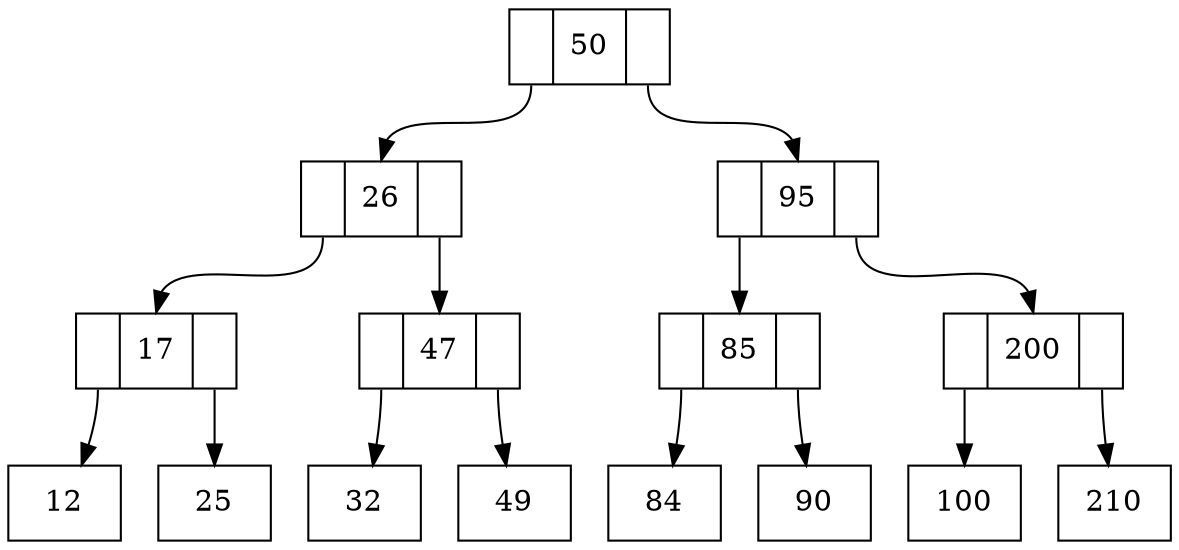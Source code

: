 digraph Tree{
	node [shape = record];
	node_50[label="<C0> | <C3>50 | <C1>"];
	node_26[label="<C0> | <C3>26 | <C1>"];
	node_17[label="<C0> | <C3>17 | <C1>"];
	node_12[label="<C3>12"];
	node_17:C0 -> node_12:C3;
	node_25[label="<C3>25"];
	node_17:C1 -> node_25:C3;
	node_26:C0 -> node_17:C3;
	node_47[label="<C0> | <C3>47 | <C1>"];
	node_32[label="<C3>32"];
	node_47:C0 -> node_32:C3;
	node_49[label="<C3>49"];
	node_47:C1 -> node_49:C3;
	node_26:C1 -> node_47:C3;
	node_50:C0 -> node_26:C3;
	node_95[label="<C0> | <C3>95 | <C1>"];
	node_85[label="<C0> | <C3>85 | <C1>"];
	node_84[label="<C3>84"];
	node_85:C0 -> node_84:C3;
	node_90[label="<C3>90"];
	node_85:C1 -> node_90:C3;
	node_95:C0 -> node_85:C3;
	node_200[label="<C0> | <C3>200 | <C1>"];
	node_100[label="<C3>100"];
	node_200:C0 -> node_100:C3;
	node_210[label="<C3>210"];
	node_200:C1 -> node_210:C3;
	node_95:C1 -> node_200:C3;
	node_50:C1 -> node_95:C3;
}